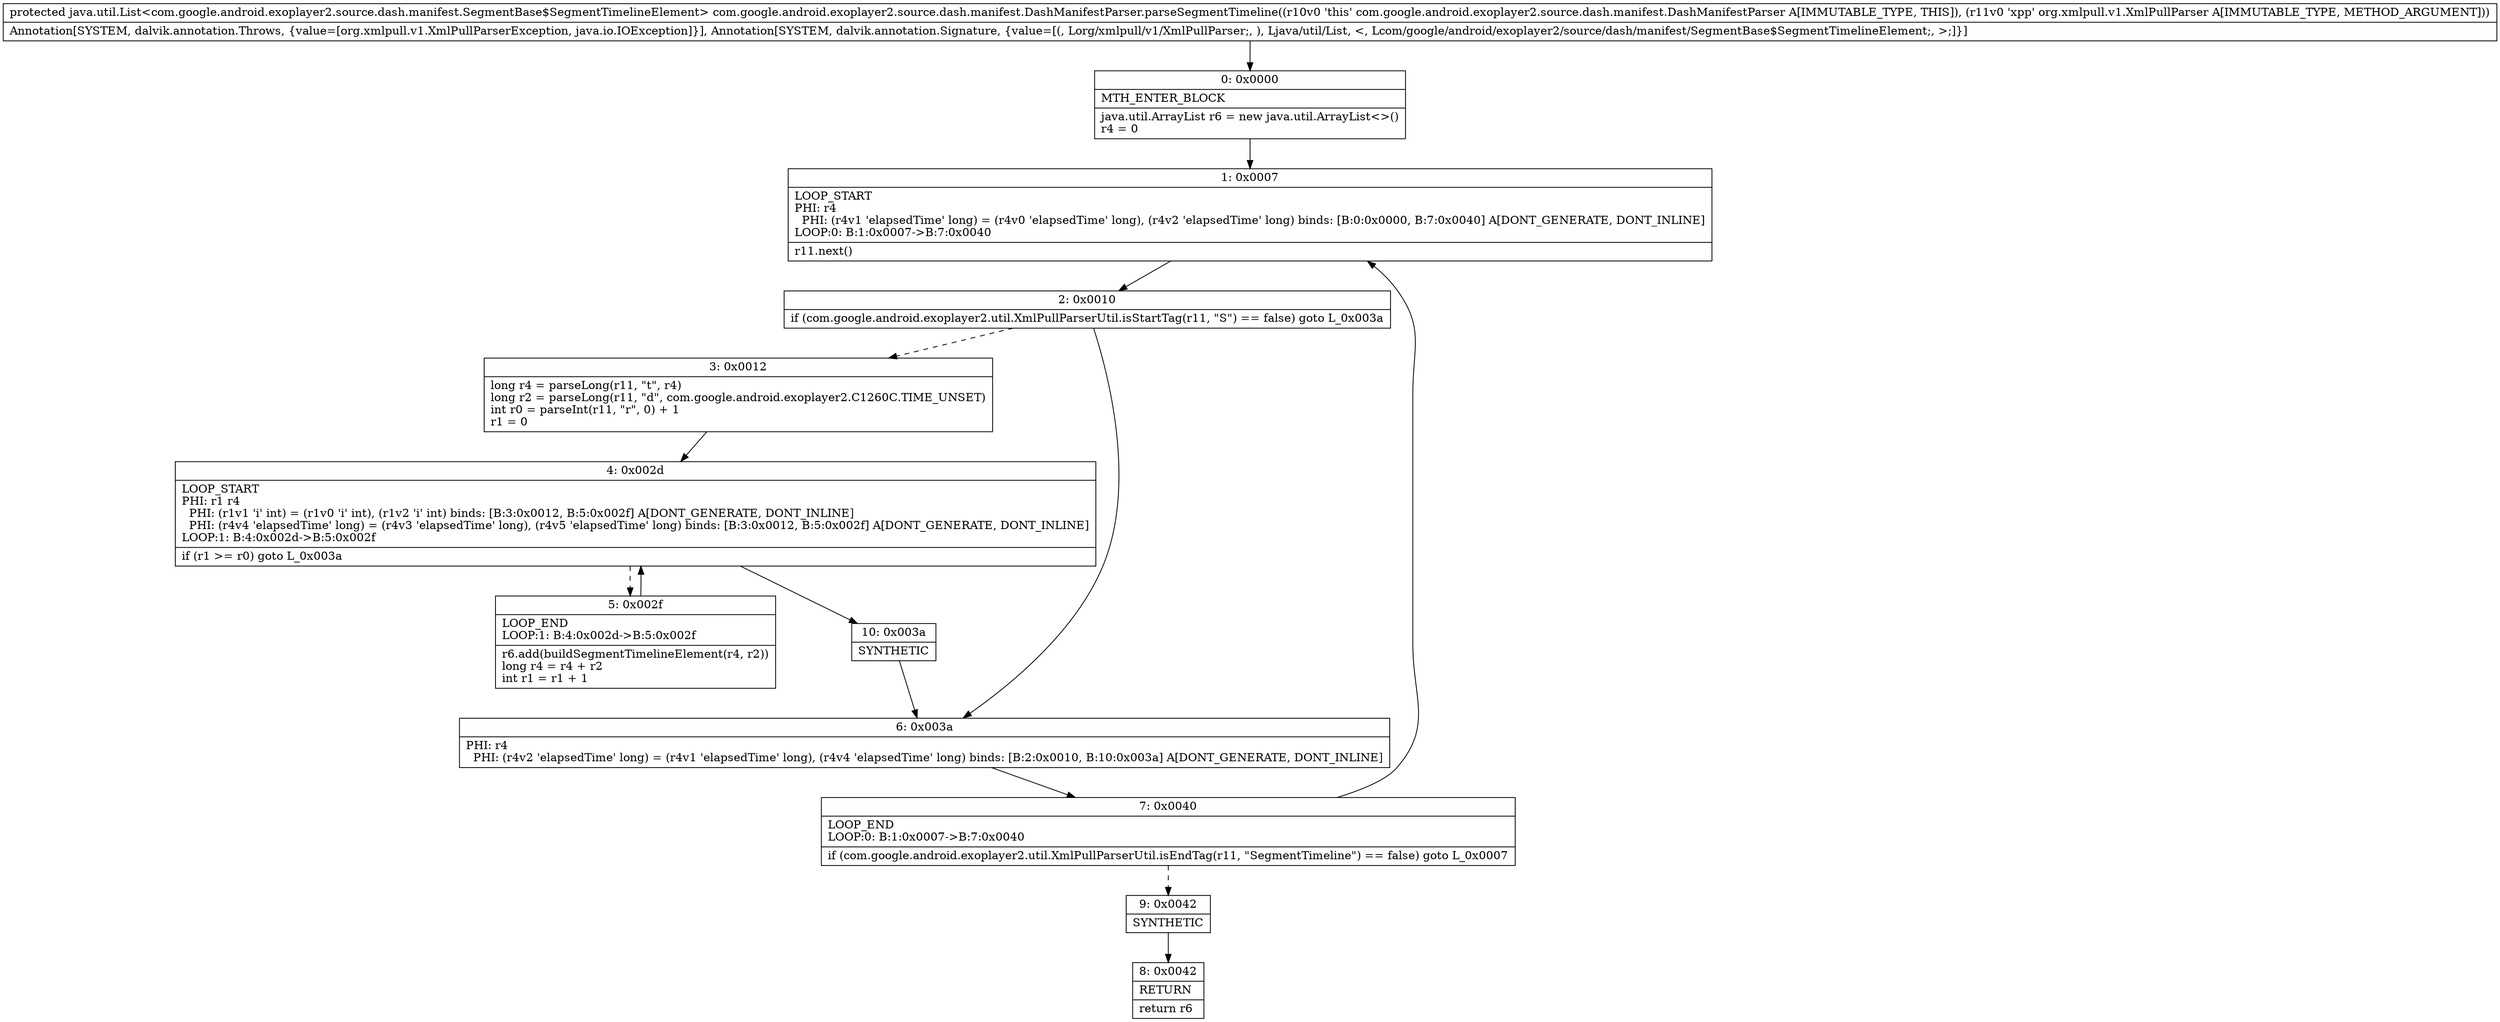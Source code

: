 digraph "CFG forcom.google.android.exoplayer2.source.dash.manifest.DashManifestParser.parseSegmentTimeline(Lorg\/xmlpull\/v1\/XmlPullParser;)Ljava\/util\/List;" {
Node_0 [shape=record,label="{0\:\ 0x0000|MTH_ENTER_BLOCK\l|java.util.ArrayList r6 = new java.util.ArrayList\<\>()\lr4 = 0\l}"];
Node_1 [shape=record,label="{1\:\ 0x0007|LOOP_START\lPHI: r4 \l  PHI: (r4v1 'elapsedTime' long) = (r4v0 'elapsedTime' long), (r4v2 'elapsedTime' long) binds: [B:0:0x0000, B:7:0x0040] A[DONT_GENERATE, DONT_INLINE]\lLOOP:0: B:1:0x0007\-\>B:7:0x0040\l|r11.next()\l}"];
Node_2 [shape=record,label="{2\:\ 0x0010|if (com.google.android.exoplayer2.util.XmlPullParserUtil.isStartTag(r11, \"S\") == false) goto L_0x003a\l}"];
Node_3 [shape=record,label="{3\:\ 0x0012|long r4 = parseLong(r11, \"t\", r4)\llong r2 = parseLong(r11, \"d\", com.google.android.exoplayer2.C1260C.TIME_UNSET)\lint r0 = parseInt(r11, \"r\", 0) + 1\lr1 = 0\l}"];
Node_4 [shape=record,label="{4\:\ 0x002d|LOOP_START\lPHI: r1 r4 \l  PHI: (r1v1 'i' int) = (r1v0 'i' int), (r1v2 'i' int) binds: [B:3:0x0012, B:5:0x002f] A[DONT_GENERATE, DONT_INLINE]\l  PHI: (r4v4 'elapsedTime' long) = (r4v3 'elapsedTime' long), (r4v5 'elapsedTime' long) binds: [B:3:0x0012, B:5:0x002f] A[DONT_GENERATE, DONT_INLINE]\lLOOP:1: B:4:0x002d\-\>B:5:0x002f\l|if (r1 \>= r0) goto L_0x003a\l}"];
Node_5 [shape=record,label="{5\:\ 0x002f|LOOP_END\lLOOP:1: B:4:0x002d\-\>B:5:0x002f\l|r6.add(buildSegmentTimelineElement(r4, r2))\llong r4 = r4 + r2\lint r1 = r1 + 1\l}"];
Node_6 [shape=record,label="{6\:\ 0x003a|PHI: r4 \l  PHI: (r4v2 'elapsedTime' long) = (r4v1 'elapsedTime' long), (r4v4 'elapsedTime' long) binds: [B:2:0x0010, B:10:0x003a] A[DONT_GENERATE, DONT_INLINE]\l}"];
Node_7 [shape=record,label="{7\:\ 0x0040|LOOP_END\lLOOP:0: B:1:0x0007\-\>B:7:0x0040\l|if (com.google.android.exoplayer2.util.XmlPullParserUtil.isEndTag(r11, \"SegmentTimeline\") == false) goto L_0x0007\l}"];
Node_8 [shape=record,label="{8\:\ 0x0042|RETURN\l|return r6\l}"];
Node_9 [shape=record,label="{9\:\ 0x0042|SYNTHETIC\l}"];
Node_10 [shape=record,label="{10\:\ 0x003a|SYNTHETIC\l}"];
MethodNode[shape=record,label="{protected java.util.List\<com.google.android.exoplayer2.source.dash.manifest.SegmentBase$SegmentTimelineElement\> com.google.android.exoplayer2.source.dash.manifest.DashManifestParser.parseSegmentTimeline((r10v0 'this' com.google.android.exoplayer2.source.dash.manifest.DashManifestParser A[IMMUTABLE_TYPE, THIS]), (r11v0 'xpp' org.xmlpull.v1.XmlPullParser A[IMMUTABLE_TYPE, METHOD_ARGUMENT]))  | Annotation[SYSTEM, dalvik.annotation.Throws, \{value=[org.xmlpull.v1.XmlPullParserException, java.io.IOException]\}], Annotation[SYSTEM, dalvik.annotation.Signature, \{value=[(, Lorg\/xmlpull\/v1\/XmlPullParser;, ), Ljava\/util\/List, \<, Lcom\/google\/android\/exoplayer2\/source\/dash\/manifest\/SegmentBase$SegmentTimelineElement;, \>;]\}]\l}"];
MethodNode -> Node_0;
Node_0 -> Node_1;
Node_1 -> Node_2;
Node_2 -> Node_3[style=dashed];
Node_2 -> Node_6;
Node_3 -> Node_4;
Node_4 -> Node_5[style=dashed];
Node_4 -> Node_10;
Node_5 -> Node_4;
Node_6 -> Node_7;
Node_7 -> Node_1;
Node_7 -> Node_9[style=dashed];
Node_9 -> Node_8;
Node_10 -> Node_6;
}

